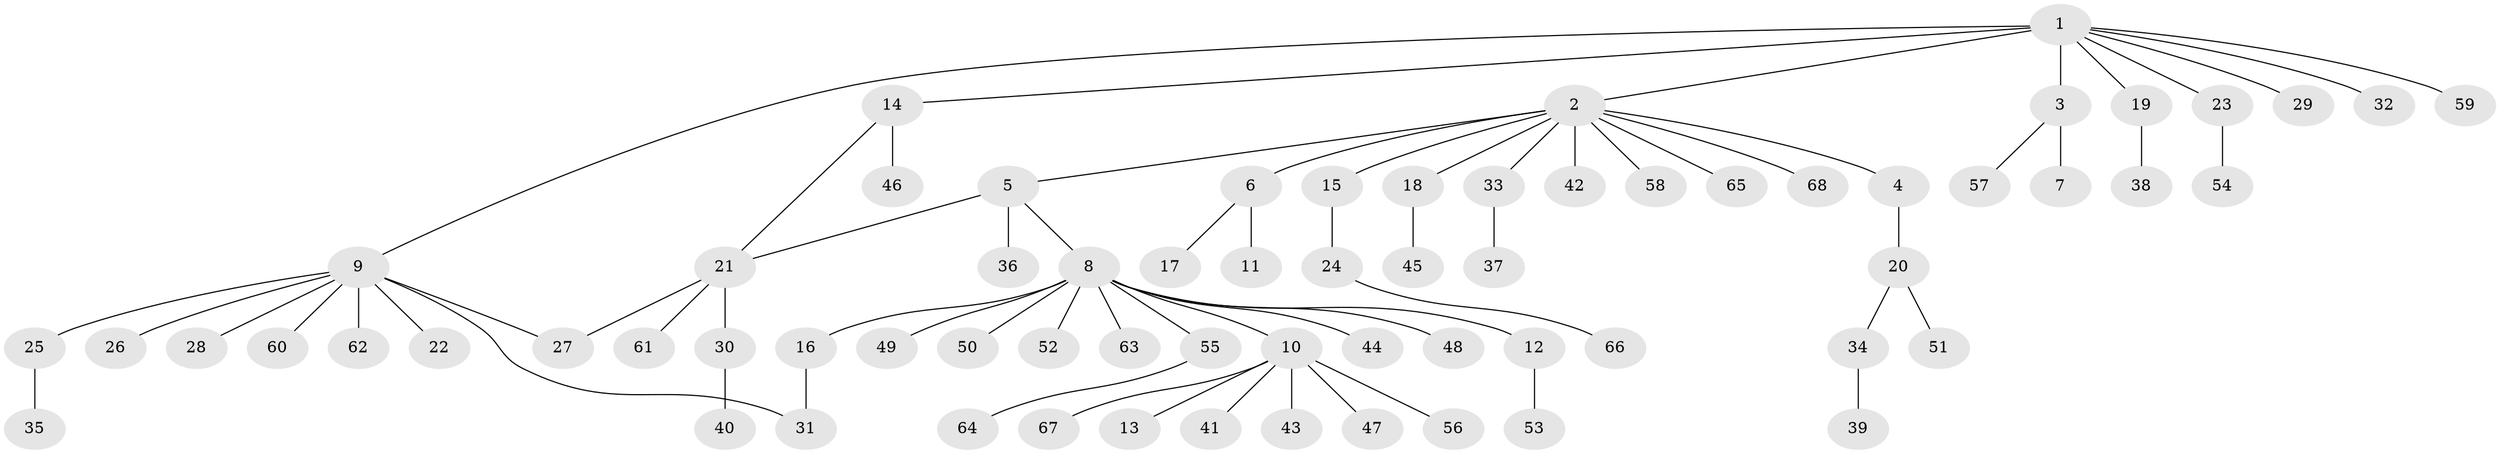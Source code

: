 // original degree distribution, {17: 0.007407407407407408, 12: 0.022222222222222223, 1: 0.6222222222222222, 3: 0.08148148148148149, 2: 0.2, 11: 0.007407407407407408, 8: 0.007407407407407408, 4: 0.02962962962962963, 6: 0.014814814814814815, 5: 0.007407407407407408}
// Generated by graph-tools (version 1.1) at 2025/35/03/09/25 02:35:31]
// undirected, 68 vertices, 70 edges
graph export_dot {
graph [start="1"]
  node [color=gray90,style=filled];
  1;
  2;
  3;
  4;
  5;
  6;
  7;
  8;
  9;
  10;
  11;
  12;
  13;
  14;
  15;
  16;
  17;
  18;
  19;
  20;
  21;
  22;
  23;
  24;
  25;
  26;
  27;
  28;
  29;
  30;
  31;
  32;
  33;
  34;
  35;
  36;
  37;
  38;
  39;
  40;
  41;
  42;
  43;
  44;
  45;
  46;
  47;
  48;
  49;
  50;
  51;
  52;
  53;
  54;
  55;
  56;
  57;
  58;
  59;
  60;
  61;
  62;
  63;
  64;
  65;
  66;
  67;
  68;
  1 -- 2 [weight=1.0];
  1 -- 3 [weight=8.0];
  1 -- 9 [weight=1.0];
  1 -- 14 [weight=1.0];
  1 -- 19 [weight=1.0];
  1 -- 23 [weight=1.0];
  1 -- 29 [weight=1.0];
  1 -- 32 [weight=1.0];
  1 -- 59 [weight=1.0];
  2 -- 4 [weight=1.0];
  2 -- 5 [weight=1.0];
  2 -- 6 [weight=1.0];
  2 -- 15 [weight=1.0];
  2 -- 18 [weight=1.0];
  2 -- 33 [weight=1.0];
  2 -- 42 [weight=1.0];
  2 -- 58 [weight=1.0];
  2 -- 65 [weight=1.0];
  2 -- 68 [weight=1.0];
  3 -- 7 [weight=1.0];
  3 -- 57 [weight=1.0];
  4 -- 20 [weight=1.0];
  5 -- 8 [weight=1.0];
  5 -- 21 [weight=1.0];
  5 -- 36 [weight=8.0];
  6 -- 11 [weight=3.0];
  6 -- 17 [weight=1.0];
  8 -- 10 [weight=1.0];
  8 -- 12 [weight=1.0];
  8 -- 16 [weight=1.0];
  8 -- 44 [weight=1.0];
  8 -- 48 [weight=1.0];
  8 -- 49 [weight=1.0];
  8 -- 50 [weight=1.0];
  8 -- 52 [weight=1.0];
  8 -- 55 [weight=1.0];
  8 -- 63 [weight=1.0];
  9 -- 22 [weight=1.0];
  9 -- 25 [weight=1.0];
  9 -- 26 [weight=1.0];
  9 -- 27 [weight=1.0];
  9 -- 28 [weight=1.0];
  9 -- 31 [weight=1.0];
  9 -- 60 [weight=1.0];
  9 -- 62 [weight=1.0];
  10 -- 13 [weight=1.0];
  10 -- 41 [weight=1.0];
  10 -- 43 [weight=1.0];
  10 -- 47 [weight=1.0];
  10 -- 56 [weight=1.0];
  10 -- 67 [weight=1.0];
  12 -- 53 [weight=2.0];
  14 -- 21 [weight=1.0];
  14 -- 46 [weight=3.0];
  15 -- 24 [weight=1.0];
  16 -- 31 [weight=1.0];
  18 -- 45 [weight=1.0];
  19 -- 38 [weight=1.0];
  20 -- 34 [weight=1.0];
  20 -- 51 [weight=1.0];
  21 -- 27 [weight=1.0];
  21 -- 30 [weight=4.0];
  21 -- 61 [weight=1.0];
  23 -- 54 [weight=3.0];
  24 -- 66 [weight=1.0];
  25 -- 35 [weight=1.0];
  30 -- 40 [weight=1.0];
  33 -- 37 [weight=1.0];
  34 -- 39 [weight=2.0];
  55 -- 64 [weight=1.0];
}

